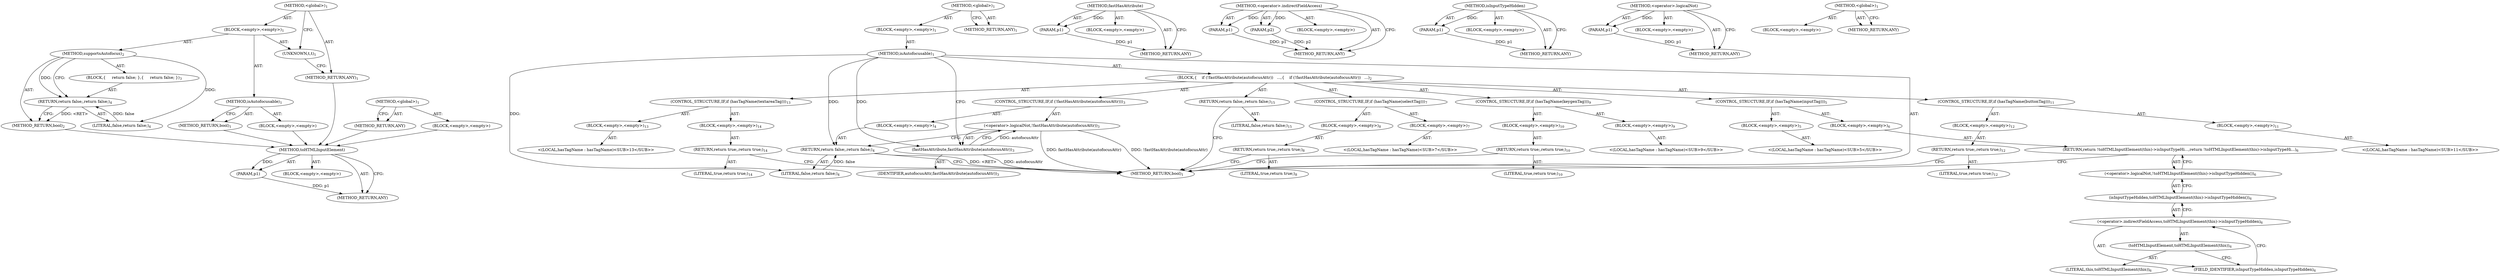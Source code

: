 digraph "supportsAutofocus" {
vulnerable_90 [label=<(METHOD,toHTMLInputElement)>];
vulnerable_91 [label=<(PARAM,p1)>];
vulnerable_92 [label=<(BLOCK,&lt;empty&gt;,&lt;empty&gt;)>];
vulnerable_93 [label=<(METHOD_RETURN,ANY)>];
vulnerable_6 [label=<(METHOD,&lt;global&gt;)<SUB>1</SUB>>];
vulnerable_7 [label=<(BLOCK,&lt;empty&gt;,&lt;empty&gt;)<SUB>1</SUB>>];
vulnerable_8 [label=<(METHOD,isAutofocusable)<SUB>1</SUB>>];
vulnerable_9 [label=<(BLOCK,{
    if (!fastHasAttribute(autofocusAttr))
   ...,{
    if (!fastHasAttribute(autofocusAttr))
   ...)<SUB>2</SUB>>];
vulnerable_10 [label=<(CONTROL_STRUCTURE,IF,if (!fastHasAttribute(autofocusAttr)))<SUB>3</SUB>>];
vulnerable_11 [label=<(&lt;operator&gt;.logicalNot,!fastHasAttribute(autofocusAttr))<SUB>3</SUB>>];
vulnerable_12 [label=<(fastHasAttribute,fastHasAttribute(autofocusAttr))<SUB>3</SUB>>];
vulnerable_13 [label=<(IDENTIFIER,autofocusAttr,fastHasAttribute(autofocusAttr))<SUB>3</SUB>>];
vulnerable_14 [label=<(BLOCK,&lt;empty&gt;,&lt;empty&gt;)<SUB>4</SUB>>];
vulnerable_15 [label=<(RETURN,return false;,return false;)<SUB>4</SUB>>];
vulnerable_16 [label=<(LITERAL,false,return false;)<SUB>4</SUB>>];
vulnerable_17 [label=<(CONTROL_STRUCTURE,IF,if (hasTagName(inputTag)))<SUB>5</SUB>>];
vulnerable_18 [label=<(BLOCK,&lt;empty&gt;,&lt;empty&gt;)<SUB>5</SUB>>];
vulnerable_19 [label="<(LOCAL,hasTagName : hasTagName)<SUB>5</SUB>>"];
vulnerable_20 [label=<(BLOCK,&lt;empty&gt;,&lt;empty&gt;)<SUB>6</SUB>>];
vulnerable_21 [label=<(RETURN,return !toHTMLInputElement(this)-&gt;isInputTypeHi...,return !toHTMLInputElement(this)-&gt;isInputTypeHi...)<SUB>6</SUB>>];
vulnerable_22 [label=<(&lt;operator&gt;.logicalNot,!toHTMLInputElement(this)-&gt;isInputTypeHidden())<SUB>6</SUB>>];
vulnerable_23 [label=<(isInputTypeHidden,toHTMLInputElement(this)-&gt;isInputTypeHidden())<SUB>6</SUB>>];
vulnerable_24 [label=<(&lt;operator&gt;.indirectFieldAccess,toHTMLInputElement(this)-&gt;isInputTypeHidden)<SUB>6</SUB>>];
vulnerable_25 [label=<(toHTMLInputElement,toHTMLInputElement(this))<SUB>6</SUB>>];
vulnerable_26 [label=<(LITERAL,this,toHTMLInputElement(this))<SUB>6</SUB>>];
vulnerable_27 [label=<(FIELD_IDENTIFIER,isInputTypeHidden,isInputTypeHidden)<SUB>6</SUB>>];
vulnerable_28 [label=<(CONTROL_STRUCTURE,IF,if (hasTagName(selectTag)))<SUB>7</SUB>>];
vulnerable_29 [label=<(BLOCK,&lt;empty&gt;,&lt;empty&gt;)<SUB>7</SUB>>];
vulnerable_30 [label="<(LOCAL,hasTagName : hasTagName)<SUB>7</SUB>>"];
vulnerable_31 [label=<(BLOCK,&lt;empty&gt;,&lt;empty&gt;)<SUB>8</SUB>>];
vulnerable_32 [label=<(RETURN,return true;,return true;)<SUB>8</SUB>>];
vulnerable_33 [label=<(LITERAL,true,return true;)<SUB>8</SUB>>];
vulnerable_34 [label=<(CONTROL_STRUCTURE,IF,if (hasTagName(keygenTag)))<SUB>9</SUB>>];
vulnerable_35 [label=<(BLOCK,&lt;empty&gt;,&lt;empty&gt;)<SUB>9</SUB>>];
vulnerable_36 [label="<(LOCAL,hasTagName : hasTagName)<SUB>9</SUB>>"];
vulnerable_37 [label=<(BLOCK,&lt;empty&gt;,&lt;empty&gt;)<SUB>10</SUB>>];
vulnerable_38 [label=<(RETURN,return true;,return true;)<SUB>10</SUB>>];
vulnerable_39 [label=<(LITERAL,true,return true;)<SUB>10</SUB>>];
vulnerable_40 [label=<(CONTROL_STRUCTURE,IF,if (hasTagName(buttonTag)))<SUB>11</SUB>>];
vulnerable_41 [label=<(BLOCK,&lt;empty&gt;,&lt;empty&gt;)<SUB>11</SUB>>];
vulnerable_42 [label="<(LOCAL,hasTagName : hasTagName)<SUB>11</SUB>>"];
vulnerable_43 [label=<(BLOCK,&lt;empty&gt;,&lt;empty&gt;)<SUB>12</SUB>>];
vulnerable_44 [label=<(RETURN,return true;,return true;)<SUB>12</SUB>>];
vulnerable_45 [label=<(LITERAL,true,return true;)<SUB>12</SUB>>];
vulnerable_46 [label=<(CONTROL_STRUCTURE,IF,if (hasTagName(textareaTag)))<SUB>13</SUB>>];
vulnerable_47 [label=<(BLOCK,&lt;empty&gt;,&lt;empty&gt;)<SUB>13</SUB>>];
vulnerable_48 [label="<(LOCAL,hasTagName : hasTagName)<SUB>13</SUB>>"];
vulnerable_49 [label=<(BLOCK,&lt;empty&gt;,&lt;empty&gt;)<SUB>14</SUB>>];
vulnerable_50 [label=<(RETURN,return true;,return true;)<SUB>14</SUB>>];
vulnerable_51 [label=<(LITERAL,true,return true;)<SUB>14</SUB>>];
vulnerable_52 [label=<(RETURN,return false;,return false;)<SUB>15</SUB>>];
vulnerable_53 [label=<(LITERAL,false,return false;)<SUB>15</SUB>>];
vulnerable_54 [label=<(METHOD_RETURN,bool)<SUB>1</SUB>>];
vulnerable_56 [label=<(METHOD_RETURN,ANY)<SUB>1</SUB>>];
vulnerable_77 [label=<(METHOD,fastHasAttribute)>];
vulnerable_78 [label=<(PARAM,p1)>];
vulnerable_79 [label=<(BLOCK,&lt;empty&gt;,&lt;empty&gt;)>];
vulnerable_80 [label=<(METHOD_RETURN,ANY)>];
vulnerable_85 [label=<(METHOD,&lt;operator&gt;.indirectFieldAccess)>];
vulnerable_86 [label=<(PARAM,p1)>];
vulnerable_87 [label=<(PARAM,p2)>];
vulnerable_88 [label=<(BLOCK,&lt;empty&gt;,&lt;empty&gt;)>];
vulnerable_89 [label=<(METHOD_RETURN,ANY)>];
vulnerable_81 [label=<(METHOD,isInputTypeHidden)>];
vulnerable_82 [label=<(PARAM,p1)>];
vulnerable_83 [label=<(BLOCK,&lt;empty&gt;,&lt;empty&gt;)>];
vulnerable_84 [label=<(METHOD_RETURN,ANY)>];
vulnerable_73 [label=<(METHOD,&lt;operator&gt;.logicalNot)>];
vulnerable_74 [label=<(PARAM,p1)>];
vulnerable_75 [label=<(BLOCK,&lt;empty&gt;,&lt;empty&gt;)>];
vulnerable_76 [label=<(METHOD_RETURN,ANY)>];
vulnerable_67 [label=<(METHOD,&lt;global&gt;)<SUB>1</SUB>>];
vulnerable_68 [label=<(BLOCK,&lt;empty&gt;,&lt;empty&gt;)>];
vulnerable_69 [label=<(METHOD_RETURN,ANY)>];
fixed_6 [label=<(METHOD,&lt;global&gt;)<SUB>1</SUB>>];
fixed_7 [label=<(BLOCK,&lt;empty&gt;,&lt;empty&gt;)<SUB>1</SUB>>];
fixed_8 [label=<(METHOD,isAutofocusable)<SUB>1</SUB>>];
fixed_9 [label=<(BLOCK,&lt;empty&gt;,&lt;empty&gt;)>];
fixed_10 [label=<(METHOD_RETURN,bool)<SUB>1</SUB>>];
fixed_12 [label=<(UNKNOWN,t,t)<SUB>1</SUB>>];
fixed_13 [label=<(METHOD,supportsAutofocus)<SUB>2</SUB>>];
fixed_14 [label=<(BLOCK,{
     return false;
 },{
     return false;
 })<SUB>3</SUB>>];
fixed_15 [label=<(RETURN,return false;,return false;)<SUB>4</SUB>>];
fixed_16 [label=<(LITERAL,false,return false;)<SUB>4</SUB>>];
fixed_17 [label=<(METHOD_RETURN,bool)<SUB>2</SUB>>];
fixed_19 [label=<(METHOD_RETURN,ANY)<SUB>1</SUB>>];
fixed_28 [label=<(METHOD,&lt;global&gt;)<SUB>1</SUB>>];
fixed_29 [label=<(BLOCK,&lt;empty&gt;,&lt;empty&gt;)>];
fixed_30 [label=<(METHOD_RETURN,ANY)>];
vulnerable_90 -> vulnerable_91  [key=0, label="AST: "];
vulnerable_90 -> vulnerable_91  [key=1, label="DDG: "];
vulnerable_90 -> vulnerable_92  [key=0, label="AST: "];
vulnerable_90 -> vulnerable_93  [key=0, label="AST: "];
vulnerable_90 -> vulnerable_93  [key=1, label="CFG: "];
vulnerable_91 -> vulnerable_93  [key=0, label="DDG: p1"];
vulnerable_6 -> vulnerable_7  [key=0, label="AST: "];
vulnerable_6 -> vulnerable_56  [key=0, label="AST: "];
vulnerable_6 -> vulnerable_56  [key=1, label="CFG: "];
vulnerable_7 -> vulnerable_8  [key=0, label="AST: "];
vulnerable_8 -> vulnerable_9  [key=0, label="AST: "];
vulnerable_8 -> vulnerable_54  [key=0, label="AST: "];
vulnerable_8 -> vulnerable_12  [key=0, label="CFG: "];
vulnerable_8 -> vulnerable_12  [key=1, label="DDG: "];
vulnerable_8 -> vulnerable_15  [key=0, label="DDG: "];
vulnerable_8 -> vulnerable_16  [key=0, label="DDG: "];
vulnerable_9 -> vulnerable_10  [key=0, label="AST: "];
vulnerable_9 -> vulnerable_17  [key=0, label="AST: "];
vulnerable_9 -> vulnerable_28  [key=0, label="AST: "];
vulnerable_9 -> vulnerable_34  [key=0, label="AST: "];
vulnerable_9 -> vulnerable_40  [key=0, label="AST: "];
vulnerable_9 -> vulnerable_46  [key=0, label="AST: "];
vulnerable_9 -> vulnerable_52  [key=0, label="AST: "];
vulnerable_10 -> vulnerable_11  [key=0, label="AST: "];
vulnerable_10 -> vulnerable_14  [key=0, label="AST: "];
vulnerable_11 -> vulnerable_12  [key=0, label="AST: "];
vulnerable_11 -> vulnerable_15  [key=0, label="CFG: "];
vulnerable_11 -> vulnerable_54  [key=0, label="DDG: fastHasAttribute(autofocusAttr)"];
vulnerable_11 -> vulnerable_54  [key=1, label="DDG: !fastHasAttribute(autofocusAttr)"];
vulnerable_12 -> vulnerable_13  [key=0, label="AST: "];
vulnerable_12 -> vulnerable_11  [key=0, label="CFG: "];
vulnerable_12 -> vulnerable_11  [key=1, label="DDG: autofocusAttr"];
vulnerable_12 -> vulnerable_54  [key=0, label="DDG: autofocusAttr"];
vulnerable_14 -> vulnerable_15  [key=0, label="AST: "];
vulnerable_15 -> vulnerable_16  [key=0, label="AST: "];
vulnerable_15 -> vulnerable_54  [key=0, label="CFG: "];
vulnerable_15 -> vulnerable_54  [key=1, label="DDG: &lt;RET&gt;"];
vulnerable_16 -> vulnerable_15  [key=0, label="DDG: false"];
vulnerable_17 -> vulnerable_18  [key=0, label="AST: "];
vulnerable_17 -> vulnerable_20  [key=0, label="AST: "];
vulnerable_18 -> vulnerable_19  [key=0, label="AST: "];
vulnerable_20 -> vulnerable_21  [key=0, label="AST: "];
vulnerable_21 -> vulnerable_22  [key=0, label="AST: "];
vulnerable_21 -> vulnerable_54  [key=0, label="CFG: "];
vulnerable_22 -> vulnerable_23  [key=0, label="AST: "];
vulnerable_22 -> vulnerable_21  [key=0, label="CFG: "];
vulnerable_23 -> vulnerable_24  [key=0, label="AST: "];
vulnerable_23 -> vulnerable_22  [key=0, label="CFG: "];
vulnerable_24 -> vulnerable_25  [key=0, label="AST: "];
vulnerable_24 -> vulnerable_27  [key=0, label="AST: "];
vulnerable_24 -> vulnerable_23  [key=0, label="CFG: "];
vulnerable_25 -> vulnerable_26  [key=0, label="AST: "];
vulnerable_25 -> vulnerable_27  [key=0, label="CFG: "];
vulnerable_27 -> vulnerable_24  [key=0, label="CFG: "];
vulnerable_28 -> vulnerable_29  [key=0, label="AST: "];
vulnerable_28 -> vulnerable_31  [key=0, label="AST: "];
vulnerable_29 -> vulnerable_30  [key=0, label="AST: "];
vulnerable_31 -> vulnerable_32  [key=0, label="AST: "];
vulnerable_32 -> vulnerable_33  [key=0, label="AST: "];
vulnerable_32 -> vulnerable_54  [key=0, label="CFG: "];
vulnerable_34 -> vulnerable_35  [key=0, label="AST: "];
vulnerable_34 -> vulnerable_37  [key=0, label="AST: "];
vulnerable_35 -> vulnerable_36  [key=0, label="AST: "];
vulnerable_37 -> vulnerable_38  [key=0, label="AST: "];
vulnerable_38 -> vulnerable_39  [key=0, label="AST: "];
vulnerable_38 -> vulnerable_54  [key=0, label="CFG: "];
vulnerable_40 -> vulnerable_41  [key=0, label="AST: "];
vulnerable_40 -> vulnerable_43  [key=0, label="AST: "];
vulnerable_41 -> vulnerable_42  [key=0, label="AST: "];
vulnerable_43 -> vulnerable_44  [key=0, label="AST: "];
vulnerable_44 -> vulnerable_45  [key=0, label="AST: "];
vulnerable_44 -> vulnerable_54  [key=0, label="CFG: "];
vulnerable_46 -> vulnerable_47  [key=0, label="AST: "];
vulnerable_46 -> vulnerable_49  [key=0, label="AST: "];
vulnerable_47 -> vulnerable_48  [key=0, label="AST: "];
vulnerable_49 -> vulnerable_50  [key=0, label="AST: "];
vulnerable_50 -> vulnerable_51  [key=0, label="AST: "];
vulnerable_50 -> vulnerable_54  [key=0, label="CFG: "];
vulnerable_52 -> vulnerable_53  [key=0, label="AST: "];
vulnerable_52 -> vulnerable_54  [key=0, label="CFG: "];
vulnerable_77 -> vulnerable_78  [key=0, label="AST: "];
vulnerable_77 -> vulnerable_78  [key=1, label="DDG: "];
vulnerable_77 -> vulnerable_79  [key=0, label="AST: "];
vulnerable_77 -> vulnerable_80  [key=0, label="AST: "];
vulnerable_77 -> vulnerable_80  [key=1, label="CFG: "];
vulnerable_78 -> vulnerable_80  [key=0, label="DDG: p1"];
vulnerable_85 -> vulnerable_86  [key=0, label="AST: "];
vulnerable_85 -> vulnerable_86  [key=1, label="DDG: "];
vulnerable_85 -> vulnerable_88  [key=0, label="AST: "];
vulnerable_85 -> vulnerable_87  [key=0, label="AST: "];
vulnerable_85 -> vulnerable_87  [key=1, label="DDG: "];
vulnerable_85 -> vulnerable_89  [key=0, label="AST: "];
vulnerable_85 -> vulnerable_89  [key=1, label="CFG: "];
vulnerable_86 -> vulnerable_89  [key=0, label="DDG: p1"];
vulnerable_87 -> vulnerable_89  [key=0, label="DDG: p2"];
vulnerable_81 -> vulnerable_82  [key=0, label="AST: "];
vulnerable_81 -> vulnerable_82  [key=1, label="DDG: "];
vulnerable_81 -> vulnerable_83  [key=0, label="AST: "];
vulnerable_81 -> vulnerable_84  [key=0, label="AST: "];
vulnerable_81 -> vulnerable_84  [key=1, label="CFG: "];
vulnerable_82 -> vulnerable_84  [key=0, label="DDG: p1"];
vulnerable_73 -> vulnerable_74  [key=0, label="AST: "];
vulnerable_73 -> vulnerable_74  [key=1, label="DDG: "];
vulnerable_73 -> vulnerable_75  [key=0, label="AST: "];
vulnerable_73 -> vulnerable_76  [key=0, label="AST: "];
vulnerable_73 -> vulnerable_76  [key=1, label="CFG: "];
vulnerable_74 -> vulnerable_76  [key=0, label="DDG: p1"];
vulnerable_67 -> vulnerable_68  [key=0, label="AST: "];
vulnerable_67 -> vulnerable_69  [key=0, label="AST: "];
vulnerable_67 -> vulnerable_69  [key=1, label="CFG: "];
fixed_6 -> fixed_7  [key=0, label="AST: "];
fixed_6 -> fixed_19  [key=0, label="AST: "];
fixed_6 -> fixed_12  [key=0, label="CFG: "];
fixed_7 -> fixed_8  [key=0, label="AST: "];
fixed_7 -> fixed_12  [key=0, label="AST: "];
fixed_7 -> fixed_13  [key=0, label="AST: "];
fixed_8 -> fixed_9  [key=0, label="AST: "];
fixed_8 -> fixed_10  [key=0, label="AST: "];
fixed_8 -> fixed_10  [key=1, label="CFG: "];
fixed_9 -> vulnerable_90  [key=0];
fixed_10 -> vulnerable_90  [key=0];
fixed_12 -> fixed_19  [key=0, label="CFG: "];
fixed_13 -> fixed_14  [key=0, label="AST: "];
fixed_13 -> fixed_17  [key=0, label="AST: "];
fixed_13 -> fixed_15  [key=0, label="CFG: "];
fixed_13 -> fixed_15  [key=1, label="DDG: "];
fixed_13 -> fixed_16  [key=0, label="DDG: "];
fixed_14 -> fixed_15  [key=0, label="AST: "];
fixed_15 -> fixed_16  [key=0, label="AST: "];
fixed_15 -> fixed_17  [key=0, label="CFG: "];
fixed_15 -> fixed_17  [key=1, label="DDG: &lt;RET&gt;"];
fixed_16 -> fixed_15  [key=0, label="DDG: false"];
fixed_17 -> vulnerable_90  [key=0];
fixed_19 -> vulnerable_90  [key=0];
fixed_28 -> fixed_29  [key=0, label="AST: "];
fixed_28 -> fixed_30  [key=0, label="AST: "];
fixed_28 -> fixed_30  [key=1, label="CFG: "];
fixed_29 -> vulnerable_90  [key=0];
fixed_30 -> vulnerable_90  [key=0];
}
